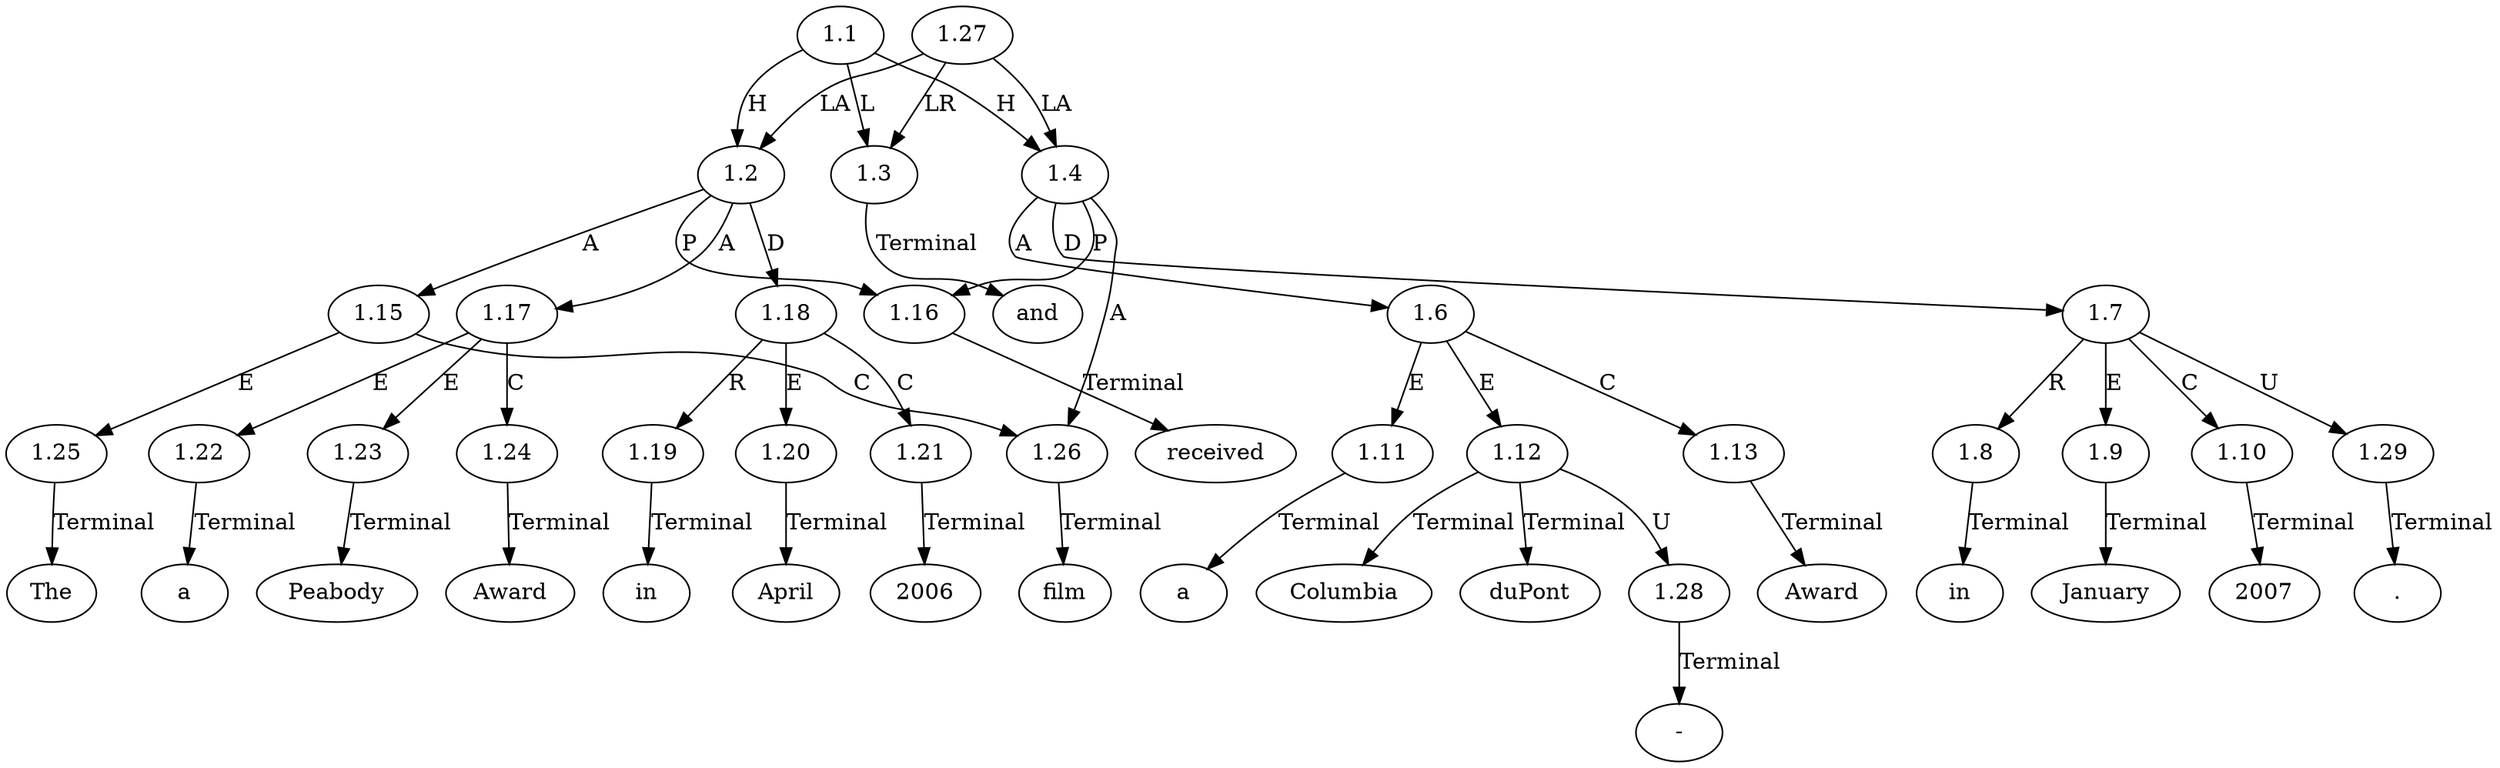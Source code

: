 // Graph
digraph {
	0.1 [label=The ordering=out]
	0.10 [label=and ordering=out]
	0.11 [label=a ordering=out]
	0.12 [label=Columbia ordering=out]
	0.13 [label="-" ordering=out]
	0.14 [label=duPont ordering=out]
	0.15 [label=Award ordering=out]
	0.16 [label=in ordering=out]
	0.17 [label=January ordering=out]
	0.18 [label=2007 ordering=out]
	0.19 [label="." ordering=out]
	0.2 [label=film ordering=out]
	0.3 [label=received ordering=out]
	0.4 [label=a ordering=out]
	0.5 [label=Peabody ordering=out]
	0.6 [label=Award ordering=out]
	0.7 [label=in ordering=out]
	0.8 [label=April ordering=out]
	0.9 [label=2006 ordering=out]
	1.1 [label=1.1 ordering=out]
	1.2 [label=1.2 ordering=out]
	1.3 [label=1.3 ordering=out]
	1.4 [label=1.4 ordering=out]
	1.6 [label=1.6 ordering=out]
	1.7 [label=1.7 ordering=out]
	1.8 [label=1.8 ordering=out]
	1.9 [label=1.9 ordering=out]
	1.10 [label=1.10 ordering=out]
	1.11 [label=1.11 ordering=out]
	1.12 [label=1.12 ordering=out]
	1.13 [label=1.13 ordering=out]
	1.15 [label=1.15 ordering=out]
	1.16 [label=1.16 ordering=out]
	1.17 [label=1.17 ordering=out]
	1.18 [label=1.18 ordering=out]
	1.19 [label=1.19 ordering=out]
	1.20 [label=1.20 ordering=out]
	1.21 [label=1.21 ordering=out]
	1.22 [label=1.22 ordering=out]
	1.23 [label=1.23 ordering=out]
	1.24 [label=1.24 ordering=out]
	1.25 [label=1.25 ordering=out]
	1.26 [label=1.26 ordering=out]
	1.27 [label=1.27 ordering=out]
	1.28 [label=1.28 ordering=out]
	1.29 [label=1.29 ordering=out]
	1.1 -> 1.2 [label=H ordering=out]
	1.1 -> 1.3 [label=L ordering=out]
	1.1 -> 1.4 [label=H ordering=out]
	1.2 -> 1.15 [label=A ordering=out]
	1.2 -> 1.16 [label=P ordering=out]
	1.2 -> 1.17 [label=A ordering=out]
	1.2 -> 1.18 [label=D ordering=out]
	1.3 -> 0.10 [label=Terminal ordering=out]
	1.4 -> 1.6 [label=A ordering=out]
	1.4 -> 1.7 [label=D ordering=out]
	1.4 -> 1.16 [label=P ordering=out]
	1.4 -> 1.26 [label=A ordering=out]
	1.6 -> 1.11 [label=E ordering=out]
	1.6 -> 1.12 [label=E ordering=out]
	1.6 -> 1.13 [label=C ordering=out]
	1.7 -> 1.8 [label=R ordering=out]
	1.7 -> 1.9 [label=E ordering=out]
	1.7 -> 1.10 [label=C ordering=out]
	1.7 -> 1.29 [label=U ordering=out]
	1.8 -> 0.16 [label=Terminal ordering=out]
	1.9 -> 0.17 [label=Terminal ordering=out]
	1.10 -> 0.18 [label=Terminal ordering=out]
	1.11 -> 0.11 [label=Terminal ordering=out]
	1.12 -> 0.12 [label=Terminal ordering=out]
	1.12 -> 0.14 [label=Terminal ordering=out]
	1.12 -> 1.28 [label=U ordering=out]
	1.13 -> 0.15 [label=Terminal ordering=out]
	1.15 -> 1.25 [label=E ordering=out]
	1.15 -> 1.26 [label=C ordering=out]
	1.16 -> 0.3 [label=Terminal ordering=out]
	1.17 -> 1.22 [label=E ordering=out]
	1.17 -> 1.23 [label=E ordering=out]
	1.17 -> 1.24 [label=C ordering=out]
	1.18 -> 1.19 [label=R ordering=out]
	1.18 -> 1.20 [label=E ordering=out]
	1.18 -> 1.21 [label=C ordering=out]
	1.19 -> 0.7 [label=Terminal ordering=out]
	1.20 -> 0.8 [label=Terminal ordering=out]
	1.21 -> 0.9 [label=Terminal ordering=out]
	1.22 -> 0.4 [label=Terminal ordering=out]
	1.23 -> 0.5 [label=Terminal ordering=out]
	1.24 -> 0.6 [label=Terminal ordering=out]
	1.25 -> 0.1 [label=Terminal ordering=out]
	1.26 -> 0.2 [label=Terminal ordering=out]
	1.27 -> 1.2 [label=LA ordering=out]
	1.27 -> 1.3 [label=LR ordering=out]
	1.27 -> 1.4 [label=LA ordering=out]
	1.28 -> 0.13 [label=Terminal ordering=out]
	1.29 -> 0.19 [label=Terminal ordering=out]
}
